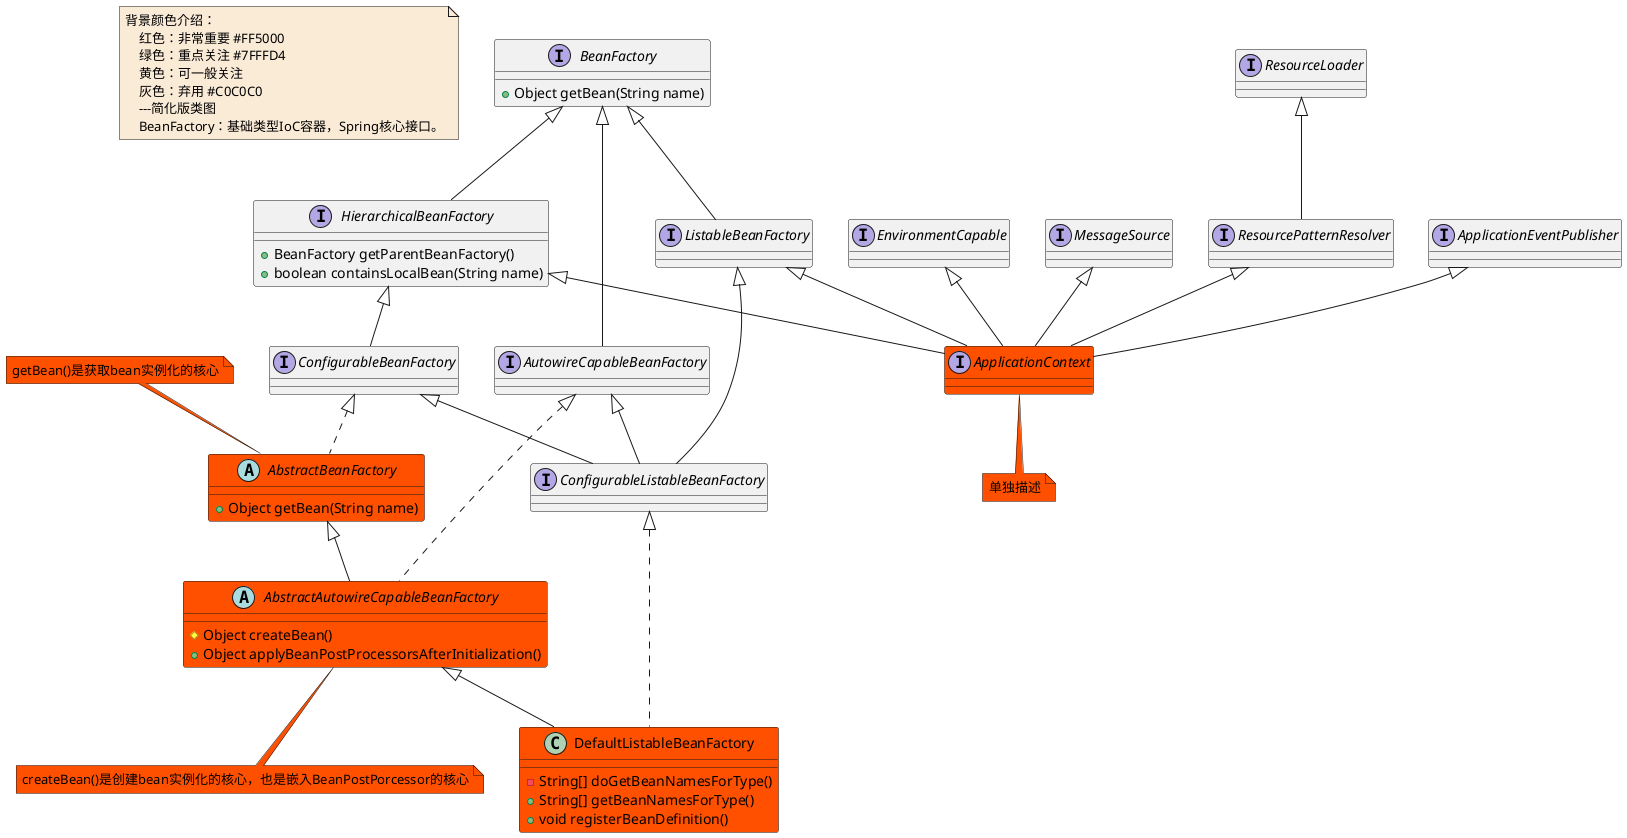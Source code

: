@startuml

note  as N1 #FAEBD7
背景颜色介绍：
    红色：非常重要 #FF5000
    绿色：重点关注 #7FFFD4
    黄色：可一般关注
    灰色：弃用 #C0C0C0
    ---简化版类图
    BeanFactory：基础类型IoC容器，Spring核心接口。
end note


interface BeanFactory
BeanFactory : +Object getBean(String name)
abstract class AbstractAutowireCapableBeanFactory #FF5000
AbstractAutowireCapableBeanFactory : #Object createBean()
AbstractAutowireCapableBeanFactory : +Object applyBeanPostProcessorsAfterInitialization()
note bottom #FF5000 : createBean()是创建bean实例化的核心，也是嵌入BeanPostPorcessor的核心
abstract class AbstractBeanFactory #FF5000
AbstractBeanFactory : +Object getBean(String name)
note top #FF5000 : getBean()是获取bean实例化的核心
interface ApplicationContext #FF5000
note bottom #FF5000 : 单独描述
interface AutowireCapableBeanFactory
interface ConfigurableBeanFactory
interface ConfigurableListableBeanFactory
class DefaultListableBeanFactory #FF5000
DefaultListableBeanFactory : -String[] doGetBeanNamesForType()
DefaultListableBeanFactory : +String[] getBeanNamesForType()
DefaultListableBeanFactory : +void registerBeanDefinition()
interface HierarchicalBeanFactory
HierarchicalBeanFactory : +BeanFactory getParentBeanFactory()
HierarchicalBeanFactory : +boolean containsLocalBean(String name)
interface ListableBeanFactory


interface ApplicationEventPublisher

interface EnvironmentCapable

interface MessageSource

interface ResourceLoader
interface ResourcePatternResolver






AbstractAutowireCapableBeanFactory <|-- DefaultListableBeanFactory

AbstractBeanFactory <|-- AbstractAutowireCapableBeanFactory

AutowireCapableBeanFactory <|.. AbstractAutowireCapableBeanFactory
AutowireCapableBeanFactory <|-- ConfigurableListableBeanFactory





ApplicationEventPublisher <|-- ApplicationContext


BeanFactory <|-- AutowireCapableBeanFactory
BeanFactory <|-- HierarchicalBeanFactory
BeanFactory <|-- ListableBeanFactory



ConfigurableBeanFactory <|.. AbstractBeanFactory
ConfigurableBeanFactory <|-- ConfigurableListableBeanFactory

ConfigurableListableBeanFactory <|.. DefaultListableBeanFactory


EnvironmentCapable <|-- ApplicationContext



HierarchicalBeanFactory <|-- ApplicationContext
HierarchicalBeanFactory <|-- ConfigurableBeanFactory

ListableBeanFactory <|-- ApplicationContext
ListableBeanFactory <|-- ConfigurableListableBeanFactory


MessageSource <|-- ApplicationContext

ResourceLoader <|-- ResourcePatternResolver

ResourcePatternResolver <|-- ApplicationContext



@enduml